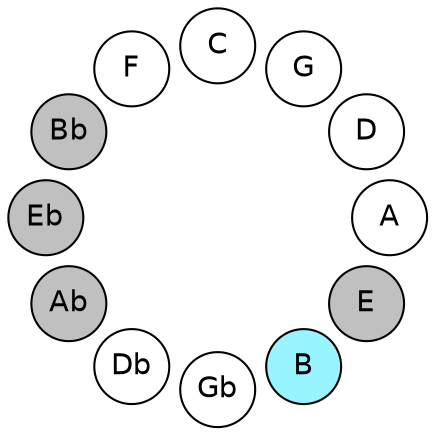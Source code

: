 
graph {

layout = circo;
mindist = .1

node [shape = circle, fontname = Helvetica, margin = 0, style = filled]
edge [style=invis]

subgraph 1 {
	E -- B -- Gb -- Db -- Ab -- Eb -- Bb -- F -- C -- G -- D -- A -- E
}

E [fillcolor = gray];
B [fillcolor = cadetblue1];
Gb [fillcolor = white];
Db [fillcolor = white];
Ab [fillcolor = gray];
Eb [fillcolor = gray];
Bb [fillcolor = gray];
F [fillcolor = white];
C [fillcolor = white];
G [fillcolor = white];
D [fillcolor = white];
A [fillcolor = white];
}
